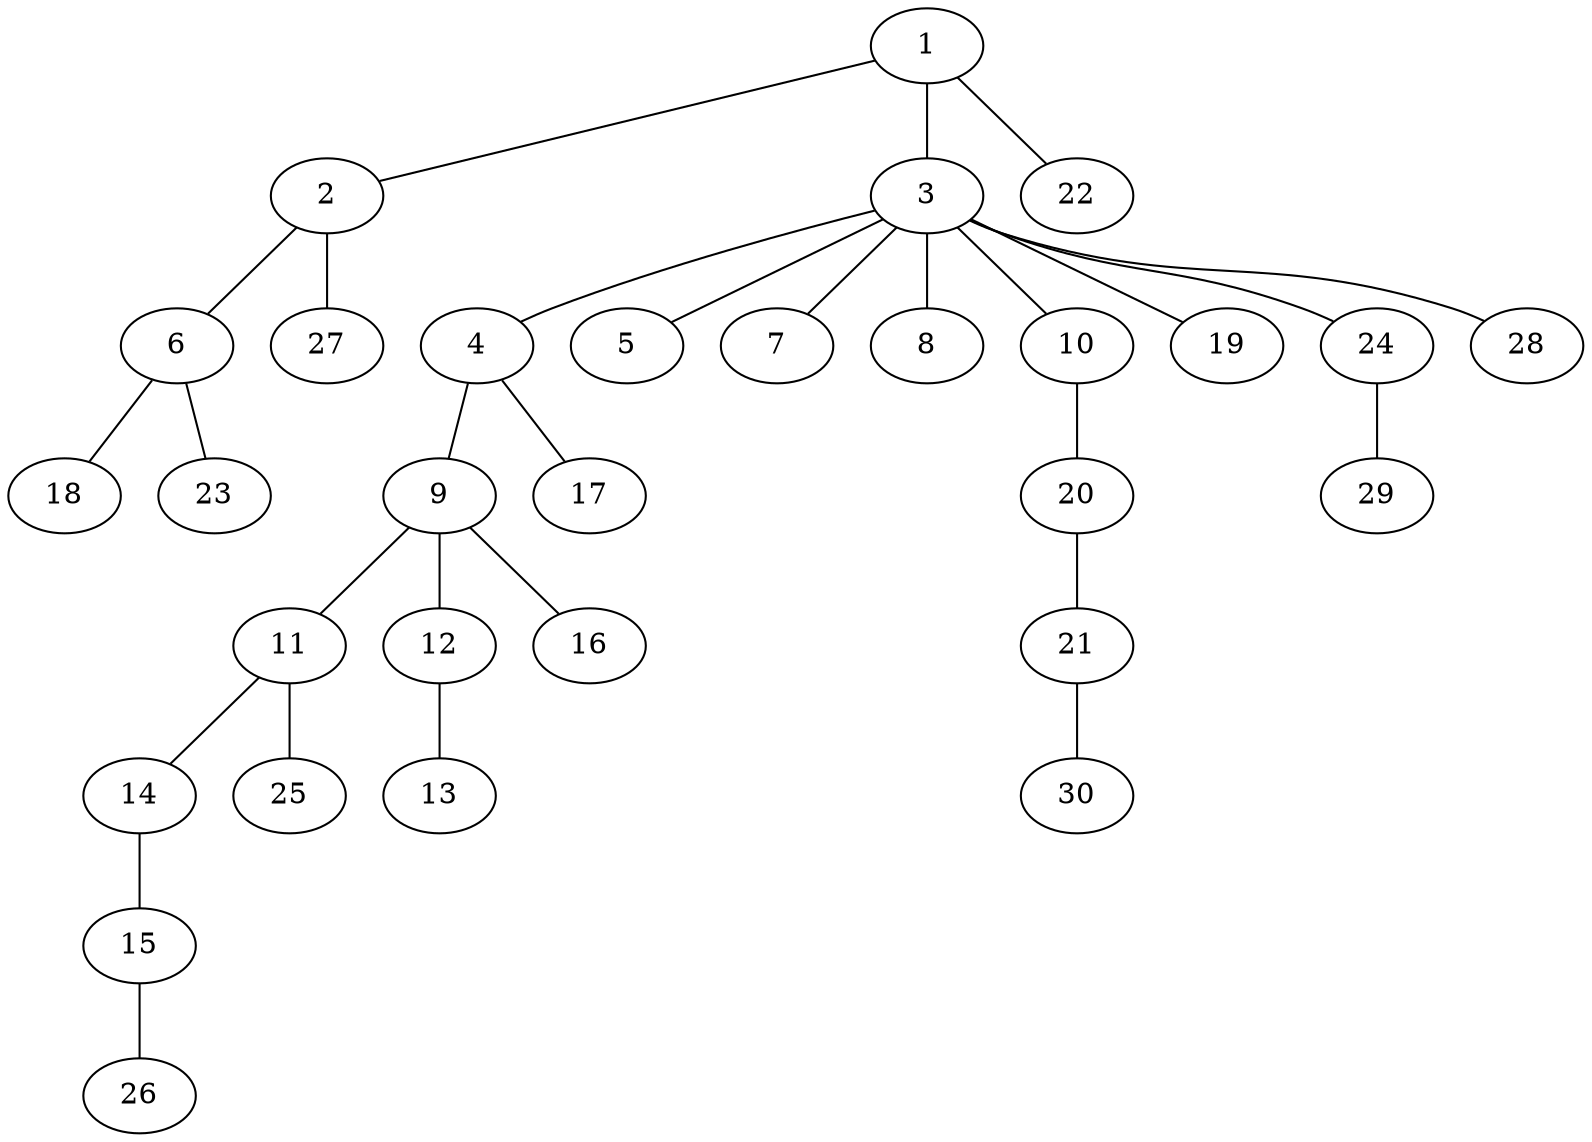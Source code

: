 graph graphname {1--2
1--3
1--22
2--6
2--27
3--4
3--5
3--7
3--8
3--10
3--19
3--24
3--28
4--9
4--17
6--18
6--23
9--11
9--12
9--16
10--20
11--14
11--25
12--13
14--15
15--26
20--21
21--30
24--29
}